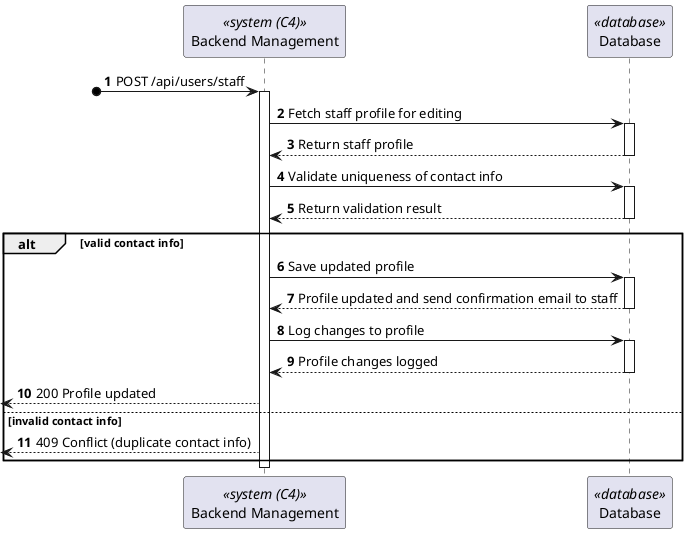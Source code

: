@startuml
autonumber
participant SYS as "Backend Management" <<system (C4)>>
participant DB as "Database" <<database>>

    ?o-> SYS : POST /api/users/staff
activate SYS

SYS -> DB : Fetch staff profile for editing
activate DB
    DB --> SYS : Return staff profile
deactivate DB

SYS -> DB : Validate uniqueness of contact info
activate DB
    DB --> SYS : Return validation result
deactivate DB

alt valid contact info
        SYS -> DB : Save updated profile
    activate DB
        DB --> SYS : Profile updated and send confirmation email to staff
    deactivate DB

        SYS -> DB : Log changes to profile
    activate DB
        DB --> SYS : Profile changes logged
    deactivate DB
    <-- SYS : 200 Profile updated
else invalid contact info
    <-- SYS : 409 Conflict (duplicate contact info)
end

deactivate SYS
@enduml
